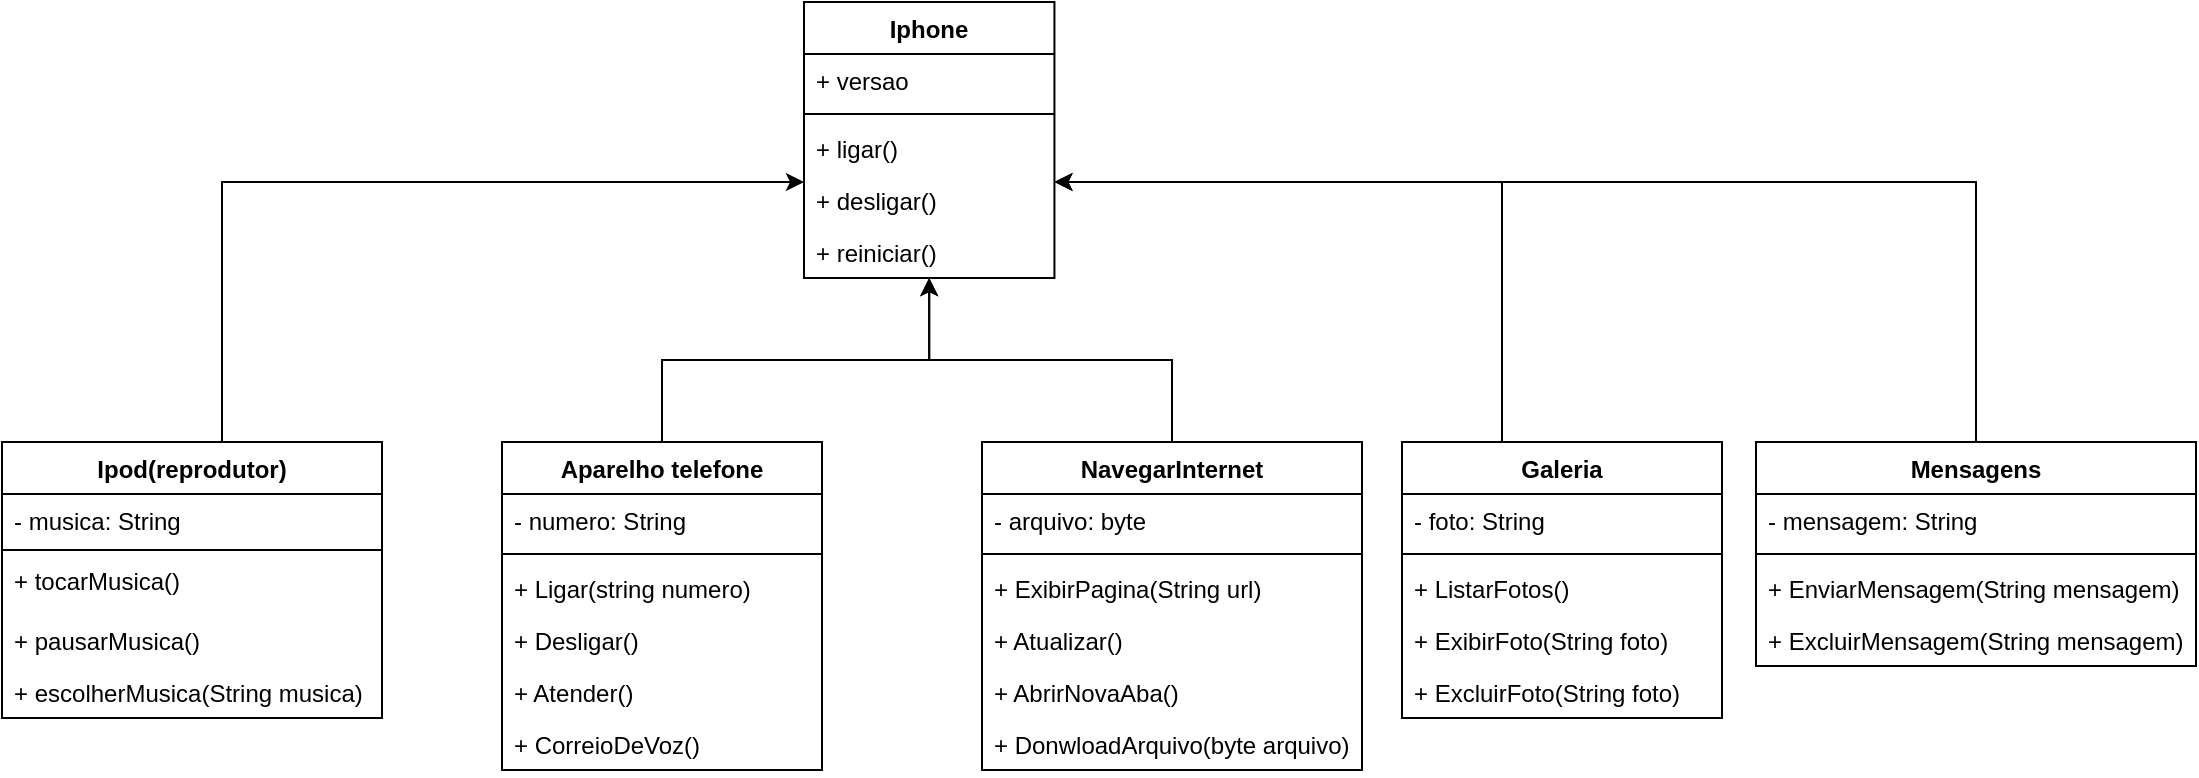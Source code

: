 <mxfile version="24.7.5">
  <diagram name="Page-1" id="b5b7bab2-c9e2-2cf4-8b2a-24fd1a2a6d21">
    <mxGraphModel dx="2250" dy="814" grid="1" gridSize="10" guides="1" tooltips="1" connect="1" arrows="1" fold="1" page="1" pageScale="1" pageWidth="827" pageHeight="1169" background="none" math="0" shadow="0">
      <root>
        <mxCell id="0" />
        <mxCell id="1" parent="0" />
        <mxCell id="aow7MUNzsQ6X7NH9E5ho-21" value="Iphone" style="swimlane;fontStyle=1;align=center;verticalAlign=top;childLayout=stackLayout;horizontal=1;startSize=26;horizontalStack=0;resizeParent=1;resizeParentMax=0;resizeLast=0;collapsible=1;marginBottom=0;whiteSpace=wrap;html=1;" parent="1" vertex="1">
          <mxGeometry x="351" y="100" width="125.22" height="138" as="geometry" />
        </mxCell>
        <mxCell id="aow7MUNzsQ6X7NH9E5ho-22" value="+ versao&amp;nbsp;" style="text;strokeColor=none;fillColor=none;align=left;verticalAlign=top;spacingLeft=4;spacingRight=4;overflow=hidden;rotatable=0;points=[[0,0.5],[1,0.5]];portConstraint=eastwest;whiteSpace=wrap;html=1;" parent="aow7MUNzsQ6X7NH9E5ho-21" vertex="1">
          <mxGeometry y="26" width="125.22" height="26" as="geometry" />
        </mxCell>
        <mxCell id="aow7MUNzsQ6X7NH9E5ho-23" value="" style="line;strokeWidth=1;fillColor=none;align=left;verticalAlign=middle;spacingTop=-1;spacingLeft=3;spacingRight=3;rotatable=0;labelPosition=right;points=[];portConstraint=eastwest;strokeColor=inherit;" parent="aow7MUNzsQ6X7NH9E5ho-21" vertex="1">
          <mxGeometry y="52" width="125.22" height="8" as="geometry" />
        </mxCell>
        <mxCell id="aow7MUNzsQ6X7NH9E5ho-24" value="+ ligar()" style="text;strokeColor=none;fillColor=none;align=left;verticalAlign=top;spacingLeft=4;spacingRight=4;overflow=hidden;rotatable=0;points=[[0,0.5],[1,0.5]];portConstraint=eastwest;whiteSpace=wrap;html=1;" parent="aow7MUNzsQ6X7NH9E5ho-21" vertex="1">
          <mxGeometry y="60" width="125.22" height="26" as="geometry" />
        </mxCell>
        <mxCell id="aow7MUNzsQ6X7NH9E5ho-25" value="+ desligar()" style="text;strokeColor=none;fillColor=none;align=left;verticalAlign=top;spacingLeft=4;spacingRight=4;overflow=hidden;rotatable=0;points=[[0,0.5],[1,0.5]];portConstraint=eastwest;whiteSpace=wrap;html=1;" parent="aow7MUNzsQ6X7NH9E5ho-21" vertex="1">
          <mxGeometry y="86" width="125.22" height="26" as="geometry" />
        </mxCell>
        <mxCell id="aow7MUNzsQ6X7NH9E5ho-26" value="+ reiniciar()" style="text;strokeColor=none;fillColor=none;align=left;verticalAlign=top;spacingLeft=4;spacingRight=4;overflow=hidden;rotatable=0;points=[[0,0.5],[1,0.5]];portConstraint=eastwest;whiteSpace=wrap;html=1;" parent="aow7MUNzsQ6X7NH9E5ho-21" vertex="1">
          <mxGeometry y="112" width="125.22" height="26" as="geometry" />
        </mxCell>
        <mxCell id="aow7MUNzsQ6X7NH9E5ho-48" style="edgeStyle=orthogonalEdgeStyle;rounded=0;orthogonalLoop=1;jettySize=auto;html=1;" parent="1" source="aow7MUNzsQ6X7NH9E5ho-27" target="aow7MUNzsQ6X7NH9E5ho-21" edge="1">
          <mxGeometry relative="1" as="geometry">
            <Array as="points">
              <mxPoint x="60" y="190" />
            </Array>
          </mxGeometry>
        </mxCell>
        <mxCell id="aow7MUNzsQ6X7NH9E5ho-27" value="Ipod(reprodutor)" style="swimlane;fontStyle=1;align=center;verticalAlign=top;childLayout=stackLayout;horizontal=1;startSize=26;horizontalStack=0;resizeParent=1;resizeParentMax=0;resizeLast=0;collapsible=1;marginBottom=0;whiteSpace=wrap;html=1;" parent="1" vertex="1">
          <mxGeometry x="-50" y="320" width="190" height="138" as="geometry" />
        </mxCell>
        <mxCell id="j85HNTQvKOTgMbSAMnuO-20" value="- musica: String" style="text;strokeColor=none;fillColor=none;align=left;verticalAlign=top;spacingLeft=4;spacingRight=4;overflow=hidden;rotatable=0;points=[[0,0.5],[1,0.5]];portConstraint=eastwest;whiteSpace=wrap;html=1;" vertex="1" parent="aow7MUNzsQ6X7NH9E5ho-27">
          <mxGeometry y="26" width="190" height="26" as="geometry" />
        </mxCell>
        <mxCell id="aow7MUNzsQ6X7NH9E5ho-29" value="" style="line;strokeWidth=1;fillColor=none;align=left;verticalAlign=middle;spacingTop=-1;spacingLeft=3;spacingRight=3;rotatable=0;labelPosition=right;points=[];portConstraint=eastwest;strokeColor=inherit;" parent="aow7MUNzsQ6X7NH9E5ho-27" vertex="1">
          <mxGeometry y="52" width="190" height="4" as="geometry" />
        </mxCell>
        <mxCell id="aow7MUNzsQ6X7NH9E5ho-30" value="+ tocarMusica()&lt;div&gt;&lt;br&gt;&lt;/div&gt;" style="text;strokeColor=none;fillColor=none;align=left;verticalAlign=top;spacingLeft=4;spacingRight=4;overflow=hidden;rotatable=0;points=[[0,0.5],[1,0.5]];portConstraint=eastwest;whiteSpace=wrap;html=1;" parent="aow7MUNzsQ6X7NH9E5ho-27" vertex="1">
          <mxGeometry y="56" width="190" height="30" as="geometry" />
        </mxCell>
        <mxCell id="j85HNTQvKOTgMbSAMnuO-1" value="+ pausarM&lt;span style=&quot;color: rgba(0, 0, 0, 0); font-family: monospace; font-size: 0px; text-wrap: nowrap;&quot;&gt;%3CmxGraphModel%3E%3Croot%3E%3CmxCell%20id%3D%220%22%2F%3E%3CmxCell%20id%3D%221%22%20parent%3D%220%22%2F%3E%3CmxCell%20id%3D%222%22%20value%3D%22%2B%20method(type)%3A%20type%22%20style%3D%22text%3BstrokeColor%3Dnone%3BfillColor%3Dnone%3Balign%3Dleft%3BverticalAlign%3Dtop%3BspacingLeft%3D4%3BspacingRight%3D4%3Boverflow%3Dhidden%3Brotatable%3D0%3Bpoints%3D%5B%5B0%2C0.5%5D%2C%5B1%2C0.5%5D%5D%3BportConstraint%3Deastwest%3BwhiteSpace%3Dwrap%3Bhtml%3D1%3B%22%20vertex%3D%221%22%20parent%3D%221%22%3E%3CmxGeometry%20x%3D%22200%22%20y%3D%22380%22%20width%3D%22160%22%20height%3D%2226%22%20as%3D%22geometry%22%2F%3E%3C%2FmxCell%3E%3C%2Froot%3E%3C%2FmxGraphModel%3E&lt;/span&gt;usica()&lt;div&gt;&lt;br&gt;&lt;div&gt;&lt;br&gt;&lt;/div&gt;&lt;/div&gt;" style="text;strokeColor=none;fillColor=none;align=left;verticalAlign=top;spacingLeft=4;spacingRight=4;overflow=hidden;rotatable=0;points=[[0,0.5],[1,0.5]];portConstraint=eastwest;whiteSpace=wrap;html=1;" vertex="1" parent="aow7MUNzsQ6X7NH9E5ho-27">
          <mxGeometry y="86" width="190" height="26" as="geometry" />
        </mxCell>
        <mxCell id="j85HNTQvKOTgMbSAMnuO-4" value="+ escolherMusica(String musica)" style="text;strokeColor=none;fillColor=none;align=left;verticalAlign=top;spacingLeft=4;spacingRight=4;overflow=hidden;rotatable=0;points=[[0,0.5],[1,0.5]];portConstraint=eastwest;whiteSpace=wrap;html=1;" vertex="1" parent="aow7MUNzsQ6X7NH9E5ho-27">
          <mxGeometry y="112" width="190" height="26" as="geometry" />
        </mxCell>
        <mxCell id="aow7MUNzsQ6X7NH9E5ho-49" style="edgeStyle=orthogonalEdgeStyle;rounded=0;orthogonalLoop=1;jettySize=auto;html=1;" parent="1" source="aow7MUNzsQ6X7NH9E5ho-31" target="aow7MUNzsQ6X7NH9E5ho-21" edge="1">
          <mxGeometry relative="1" as="geometry" />
        </mxCell>
        <mxCell id="aow7MUNzsQ6X7NH9E5ho-31" value="Aparelho telefone" style="swimlane;fontStyle=1;align=center;verticalAlign=top;childLayout=stackLayout;horizontal=1;startSize=26;horizontalStack=0;resizeParent=1;resizeParentMax=0;resizeLast=0;collapsible=1;marginBottom=0;whiteSpace=wrap;html=1;" parent="1" vertex="1">
          <mxGeometry x="200" y="320" width="160" height="164" as="geometry" />
        </mxCell>
        <mxCell id="j85HNTQvKOTgMbSAMnuO-19" value="- numero: String" style="text;strokeColor=none;fillColor=none;align=left;verticalAlign=top;spacingLeft=4;spacingRight=4;overflow=hidden;rotatable=0;points=[[0,0.5],[1,0.5]];portConstraint=eastwest;whiteSpace=wrap;html=1;" vertex="1" parent="aow7MUNzsQ6X7NH9E5ho-31">
          <mxGeometry y="26" width="160" height="26" as="geometry" />
        </mxCell>
        <mxCell id="aow7MUNzsQ6X7NH9E5ho-33" value="" style="line;strokeWidth=1;fillColor=none;align=left;verticalAlign=middle;spacingTop=-1;spacingLeft=3;spacingRight=3;rotatable=0;labelPosition=right;points=[];portConstraint=eastwest;strokeColor=inherit;" parent="aow7MUNzsQ6X7NH9E5ho-31" vertex="1">
          <mxGeometry y="52" width="160" height="8" as="geometry" />
        </mxCell>
        <mxCell id="aow7MUNzsQ6X7NH9E5ho-34" value="+ Ligar(string numero)" style="text;strokeColor=none;fillColor=none;align=left;verticalAlign=top;spacingLeft=4;spacingRight=4;overflow=hidden;rotatable=0;points=[[0,0.5],[1,0.5]];portConstraint=eastwest;whiteSpace=wrap;html=1;" parent="aow7MUNzsQ6X7NH9E5ho-31" vertex="1">
          <mxGeometry y="60" width="160" height="26" as="geometry" />
        </mxCell>
        <mxCell id="j85HNTQvKOTgMbSAMnuO-3" value="+ Desligar()&lt;div&gt;&lt;br/&gt;&lt;/div&gt;" style="text;strokeColor=none;fillColor=none;align=left;verticalAlign=top;spacingLeft=4;spacingRight=4;overflow=hidden;rotatable=0;points=[[0,0.5],[1,0.5]];portConstraint=eastwest;whiteSpace=wrap;html=1;" vertex="1" parent="aow7MUNzsQ6X7NH9E5ho-31">
          <mxGeometry y="86" width="160" height="26" as="geometry" />
        </mxCell>
        <mxCell id="j85HNTQvKOTgMbSAMnuO-5" value="+ Atender()&lt;div&gt;&lt;br&gt;&lt;/div&gt;" style="text;strokeColor=none;fillColor=none;align=left;verticalAlign=top;spacingLeft=4;spacingRight=4;overflow=hidden;rotatable=0;points=[[0,0.5],[1,0.5]];portConstraint=eastwest;whiteSpace=wrap;html=1;" vertex="1" parent="aow7MUNzsQ6X7NH9E5ho-31">
          <mxGeometry y="112" width="160" height="26" as="geometry" />
        </mxCell>
        <mxCell id="j85HNTQvKOTgMbSAMnuO-6" value="+ CorreioDeVoz()&lt;div&gt;&lt;br&gt;&lt;/div&gt;" style="text;strokeColor=none;fillColor=none;align=left;verticalAlign=top;spacingLeft=4;spacingRight=4;overflow=hidden;rotatable=0;points=[[0,0.5],[1,0.5]];portConstraint=eastwest;whiteSpace=wrap;html=1;" vertex="1" parent="aow7MUNzsQ6X7NH9E5ho-31">
          <mxGeometry y="138" width="160" height="26" as="geometry" />
        </mxCell>
        <mxCell id="aow7MUNzsQ6X7NH9E5ho-50" style="edgeStyle=orthogonalEdgeStyle;rounded=0;orthogonalLoop=1;jettySize=auto;html=1;" parent="1" source="aow7MUNzsQ6X7NH9E5ho-35" target="aow7MUNzsQ6X7NH9E5ho-21" edge="1">
          <mxGeometry relative="1" as="geometry" />
        </mxCell>
        <mxCell id="aow7MUNzsQ6X7NH9E5ho-35" value="NavegarInternet" style="swimlane;fontStyle=1;align=center;verticalAlign=top;childLayout=stackLayout;horizontal=1;startSize=26;horizontalStack=0;resizeParent=1;resizeParentMax=0;resizeLast=0;collapsible=1;marginBottom=0;whiteSpace=wrap;html=1;" parent="1" vertex="1">
          <mxGeometry x="440" y="320" width="190" height="164" as="geometry" />
        </mxCell>
        <mxCell id="j85HNTQvKOTgMbSAMnuO-18" value="- arquivo: byte" style="text;strokeColor=none;fillColor=none;align=left;verticalAlign=top;spacingLeft=4;spacingRight=4;overflow=hidden;rotatable=0;points=[[0,0.5],[1,0.5]];portConstraint=eastwest;whiteSpace=wrap;html=1;" vertex="1" parent="aow7MUNzsQ6X7NH9E5ho-35">
          <mxGeometry y="26" width="190" height="26" as="geometry" />
        </mxCell>
        <mxCell id="aow7MUNzsQ6X7NH9E5ho-37" value="" style="line;strokeWidth=1;fillColor=none;align=left;verticalAlign=middle;spacingTop=-1;spacingLeft=3;spacingRight=3;rotatable=0;labelPosition=right;points=[];portConstraint=eastwest;strokeColor=inherit;" parent="aow7MUNzsQ6X7NH9E5ho-35" vertex="1">
          <mxGeometry y="52" width="190" height="8" as="geometry" />
        </mxCell>
        <mxCell id="aow7MUNzsQ6X7NH9E5ho-38" value="+ ExibirPagina(String url)" style="text;strokeColor=none;fillColor=none;align=left;verticalAlign=top;spacingLeft=4;spacingRight=4;overflow=hidden;rotatable=0;points=[[0,0.5],[1,0.5]];portConstraint=eastwest;whiteSpace=wrap;html=1;" parent="aow7MUNzsQ6X7NH9E5ho-35" vertex="1">
          <mxGeometry y="60" width="190" height="26" as="geometry" />
        </mxCell>
        <mxCell id="j85HNTQvKOTgMbSAMnuO-7" value="+ Atualizar()" style="text;strokeColor=none;fillColor=none;align=left;verticalAlign=top;spacingLeft=4;spacingRight=4;overflow=hidden;rotatable=0;points=[[0,0.5],[1,0.5]];portConstraint=eastwest;whiteSpace=wrap;html=1;" vertex="1" parent="aow7MUNzsQ6X7NH9E5ho-35">
          <mxGeometry y="86" width="190" height="26" as="geometry" />
        </mxCell>
        <mxCell id="j85HNTQvKOTgMbSAMnuO-8" value="+ AbrirNovaAba(&lt;span style=&quot;color: rgba(0, 0, 0, 0); font-family: monospace; font-size: 0px; text-wrap: nowrap;&quot;&gt;%3CmxGraphModel%3E%3Croot%3E%3CmxCell%20id%3D%220%22%2F%3E%3CmxCell%20id%3D%221%22%20parent%3D%220%22%2F%3E%3CmxCell%20id%3D%222%22%20value%3D%22%2B%20method(type)%3A%20type%22%20style%3D%22text%3BstrokeColor%3Dnone%3BfillColor%3Dnone%3Balign%3Dleft%3BverticalAlign%3Dtop%3BspacingLeft%3D4%3BspacingRight%3D4%3Boverflow%3Dhidden%3Brotatable%3D0%3Bpoints%3D%5B%5B0%2C0.5%5D%2C%5B1%2C0.5%5D%5D%3BportConstraint%3Deastwest%3BwhiteSpace%3Dwrap%3Bhtml%3D1%3B%22%20vertex%3D%221%22%20parent%3D%221%22%3E%3CmxGeometry%20x%3D%22440%22%20y%3D%22380%22%20width%3D%22160%22%20height%3D%2226%22%20as%3D%22geometry%22%2F%3E%3C%2FmxCell%3E%3C%2Froot%3E%3C%2FmxGraphModel%3E&lt;/span&gt;)" style="text;strokeColor=none;fillColor=none;align=left;verticalAlign=top;spacingLeft=4;spacingRight=4;overflow=hidden;rotatable=0;points=[[0,0.5],[1,0.5]];portConstraint=eastwest;whiteSpace=wrap;html=1;" vertex="1" parent="aow7MUNzsQ6X7NH9E5ho-35">
          <mxGeometry y="112" width="190" height="26" as="geometry" />
        </mxCell>
        <mxCell id="j85HNTQvKOTgMbSAMnuO-9" value="+ DonwloadArquivo(byte arquivo)" style="text;strokeColor=none;fillColor=none;align=left;verticalAlign=top;spacingLeft=4;spacingRight=4;overflow=hidden;rotatable=0;points=[[0,0.5],[1,0.5]];portConstraint=eastwest;whiteSpace=wrap;html=1;" vertex="1" parent="aow7MUNzsQ6X7NH9E5ho-35">
          <mxGeometry y="138" width="190" height="26" as="geometry" />
        </mxCell>
        <mxCell id="aow7MUNzsQ6X7NH9E5ho-51" style="edgeStyle=orthogonalEdgeStyle;rounded=0;orthogonalLoop=1;jettySize=auto;html=1;" parent="1" source="aow7MUNzsQ6X7NH9E5ho-39" target="aow7MUNzsQ6X7NH9E5ho-21" edge="1">
          <mxGeometry relative="1" as="geometry">
            <Array as="points">
              <mxPoint x="700" y="190" />
            </Array>
          </mxGeometry>
        </mxCell>
        <mxCell id="aow7MUNzsQ6X7NH9E5ho-39" value="Galeria" style="swimlane;fontStyle=1;align=center;verticalAlign=top;childLayout=stackLayout;horizontal=1;startSize=26;horizontalStack=0;resizeParent=1;resizeParentMax=0;resizeLast=0;collapsible=1;marginBottom=0;whiteSpace=wrap;html=1;" parent="1" vertex="1">
          <mxGeometry x="650" y="320" width="160" height="138" as="geometry" />
        </mxCell>
        <mxCell id="j85HNTQvKOTgMbSAMnuO-17" value="- foto: String" style="text;strokeColor=none;fillColor=none;align=left;verticalAlign=top;spacingLeft=4;spacingRight=4;overflow=hidden;rotatable=0;points=[[0,0.5],[1,0.5]];portConstraint=eastwest;whiteSpace=wrap;html=1;" vertex="1" parent="aow7MUNzsQ6X7NH9E5ho-39">
          <mxGeometry y="26" width="160" height="26" as="geometry" />
        </mxCell>
        <mxCell id="aow7MUNzsQ6X7NH9E5ho-41" value="" style="line;strokeWidth=1;fillColor=none;align=left;verticalAlign=middle;spacingTop=-1;spacingLeft=3;spacingRight=3;rotatable=0;labelPosition=right;points=[];portConstraint=eastwest;strokeColor=inherit;" parent="aow7MUNzsQ6X7NH9E5ho-39" vertex="1">
          <mxGeometry y="52" width="160" height="8" as="geometry" />
        </mxCell>
        <mxCell id="aow7MUNzsQ6X7NH9E5ho-42" value="+ ListarFotos()" style="text;strokeColor=none;fillColor=none;align=left;verticalAlign=top;spacingLeft=4;spacingRight=4;overflow=hidden;rotatable=0;points=[[0,0.5],[1,0.5]];portConstraint=eastwest;whiteSpace=wrap;html=1;" parent="aow7MUNzsQ6X7NH9E5ho-39" vertex="1">
          <mxGeometry y="60" width="160" height="26" as="geometry" />
        </mxCell>
        <mxCell id="j85HNTQvKOTgMbSAMnuO-10" value="+ E&lt;span style=&quot;color: rgba(0, 0, 0, 0); font-family: monospace; font-size: 0px; text-wrap: nowrap;&quot;&gt;%3CmxGraphModel%3E%3Croot%3E%3CmxCell%20id%3D%220%22%2F%3E%3CmxCell%20id%3D%221%22%20parent%3D%220%22%2F%3E%3CmxCell%20id%3D%222%22%20value%3D%22%2B%20method(type)%3A%20type%22%20style%3D%22text%3BstrokeColor%3Dnone%3BfillColor%3Dnone%3Balign%3Dleft%3BverticalAlign%3Dtop%3BspacingLeft%3D4%3BspacingRight%3D4%3Boverflow%3Dhidden%3Brotatable%3D0%3Bpoints%3D%5B%5B0%2C0.5%5D%2C%5B1%2C0.5%5D%5D%3BportConstraint%3Deastwest%3BwhiteSpace%3Dwrap%3Bhtml%3D1%3B%22%20vertex%3D%221%22%20parent%3D%221%22%3E%3CmxGeometry%20x%3D%22650%22%20y%3D%22354%22%20width%3D%22160%22%20height%3D%2226%22%20as%3D%22geometry%22%2F%3E%3C%2FmxCell%3E%3C%2Froot%3E%3C%2FmxGraphModel%3E&lt;/span&gt;xibirFoto(String foto)" style="text;strokeColor=none;fillColor=none;align=left;verticalAlign=top;spacingLeft=4;spacingRight=4;overflow=hidden;rotatable=0;points=[[0,0.5],[1,0.5]];portConstraint=eastwest;whiteSpace=wrap;html=1;" vertex="1" parent="aow7MUNzsQ6X7NH9E5ho-39">
          <mxGeometry y="86" width="160" height="26" as="geometry" />
        </mxCell>
        <mxCell id="j85HNTQvKOTgMbSAMnuO-11" value="+ ExcluirFoto(String foto)" style="text;strokeColor=none;fillColor=none;align=left;verticalAlign=top;spacingLeft=4;spacingRight=4;overflow=hidden;rotatable=0;points=[[0,0.5],[1,0.5]];portConstraint=eastwest;whiteSpace=wrap;html=1;" vertex="1" parent="aow7MUNzsQ6X7NH9E5ho-39">
          <mxGeometry y="112" width="160" height="26" as="geometry" />
        </mxCell>
        <mxCell id="j85HNTQvKOTgMbSAMnuO-23" style="edgeStyle=orthogonalEdgeStyle;rounded=0;orthogonalLoop=1;jettySize=auto;html=1;" edge="1" parent="1" source="j85HNTQvKOTgMbSAMnuO-12" target="aow7MUNzsQ6X7NH9E5ho-21">
          <mxGeometry relative="1" as="geometry">
            <Array as="points">
              <mxPoint x="937" y="190" />
            </Array>
          </mxGeometry>
        </mxCell>
        <mxCell id="j85HNTQvKOTgMbSAMnuO-12" value="Mensagens" style="swimlane;fontStyle=1;align=center;verticalAlign=top;childLayout=stackLayout;horizontal=1;startSize=26;horizontalStack=0;resizeParent=1;resizeParentMax=0;resizeLast=0;collapsible=1;marginBottom=0;whiteSpace=wrap;html=1;" vertex="1" parent="1">
          <mxGeometry x="827" y="320" width="220" height="112" as="geometry" />
        </mxCell>
        <mxCell id="j85HNTQvKOTgMbSAMnuO-14" value="- mensagem: String" style="text;strokeColor=none;fillColor=none;align=left;verticalAlign=top;spacingLeft=4;spacingRight=4;overflow=hidden;rotatable=0;points=[[0,0.5],[1,0.5]];portConstraint=eastwest;whiteSpace=wrap;html=1;" vertex="1" parent="j85HNTQvKOTgMbSAMnuO-12">
          <mxGeometry y="26" width="220" height="26" as="geometry" />
        </mxCell>
        <mxCell id="j85HNTQvKOTgMbSAMnuO-13" value="" style="line;strokeWidth=1;fillColor=none;align=left;verticalAlign=middle;spacingTop=-1;spacingLeft=3;spacingRight=3;rotatable=0;labelPosition=right;points=[];portConstraint=eastwest;strokeColor=inherit;" vertex="1" parent="j85HNTQvKOTgMbSAMnuO-12">
          <mxGeometry y="52" width="220" height="8" as="geometry" />
        </mxCell>
        <mxCell id="j85HNTQvKOTgMbSAMnuO-15" value="+ EnviarMensagem&lt;span style=&quot;color: rgba(0, 0, 0, 0); font-family: monospace; font-size: 0px; text-wrap: nowrap;&quot;&gt;%3CmxGraphModel%3E%3Croot%3E%3CmxCell%20id%3D%220%22%2F%3E%3CmxCell%20id%3D%221%22%20parent%3D%220%22%2F%3E%3CmxCell%20id%3D%222%22%20value%3D%22%2B%20method(type)%3A%20type%22%20style%3D%22text%3BstrokeColor%3Dnone%3BfillColor%3Dnone%3Balign%3Dleft%3BverticalAlign%3Dtop%3BspacingLeft%3D4%3BspacingRight%3D4%3Boverflow%3Dhidden%3Brotatable%3D0%3Bpoints%3D%5B%5B0%2C0.5%5D%2C%5B1%2C0.5%5D%5D%3BportConstraint%3Deastwest%3BwhiteSpace%3Dwrap%3Bhtml%3D1%3B%22%20vertex%3D%221%22%20parent%3D%221%22%3E%3CmxGeometry%20x%3D%22650%22%20y%3D%22354%22%20width%3D%22160%22%20height%3D%2226%22%20as%3D%22geometry%22%2F%3E%3C%2FmxCell%3E%3C%2Froot%3E%3C%2FmxGraphMode&lt;/span&gt;(String mensagem)" style="text;strokeColor=none;fillColor=none;align=left;verticalAlign=top;spacingLeft=4;spacingRight=4;overflow=hidden;rotatable=0;points=[[0,0.5],[1,0.5]];portConstraint=eastwest;whiteSpace=wrap;html=1;" vertex="1" parent="j85HNTQvKOTgMbSAMnuO-12">
          <mxGeometry y="60" width="220" height="26" as="geometry" />
        </mxCell>
        <mxCell id="j85HNTQvKOTgMbSAMnuO-16" value="+ ExcluirMensagem&lt;span style=&quot;text-wrap: nowrap; color: rgba(0, 0, 0, 0); font-family: monospace; font-size: 0px;&quot;&gt;%3CmxGraphModel%3E%3Croot%3E%3CmxCell%20id%3D%220%22%2F%3E%3CmxCell%20id%3D%221%22%20parent%3D%220%22%2F%3E%3CmxCell%20id%3D%222%22%20value%3D%22%2B%20method(type)%3A%20type%22%20style%3D%22text%3BstrokeColor%3Dnone%3BfillColor%3Dnone%3Balign%3Dleft%3BverticalAlign%3Dtop%3BspacingLeft%3D4%3BspacingRight%3D4%3Boverflow%3Dhidden%3Brotatable%3D0%3Bpoints%3D%5B%5B0%2C0.5%5D%2C%5B1%2C0.5%5D%5D%3BportConstraint%3Deastwest%3BwhiteSpace%3Dwrap%3Bhtml%3D1%3B%22%20vertex%3D%221%22%20parent%3D%221%22%3E%3CmxGeometry%20x%3D%22650%22%20y%3D%22354%22%20width%3D%22160%22%20height%3D%2226%22%20as%3D%22geometry%22%2F%3E%3C%2FmxCell%3E%3C%2Froot%3E%3C%2FmxGraphMode&lt;/span&gt;(String mensagem)" style="text;strokeColor=none;fillColor=none;align=left;verticalAlign=top;spacingLeft=4;spacingRight=4;overflow=hidden;rotatable=0;points=[[0,0.5],[1,0.5]];portConstraint=eastwest;whiteSpace=wrap;html=1;" vertex="1" parent="j85HNTQvKOTgMbSAMnuO-12">
          <mxGeometry y="86" width="220" height="26" as="geometry" />
        </mxCell>
      </root>
    </mxGraphModel>
  </diagram>
</mxfile>
